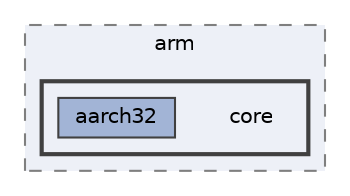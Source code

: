 digraph "build/zephyr/arch/arch/arm/core"
{
 // LATEX_PDF_SIZE
  bgcolor="transparent";
  edge [fontname=Helvetica,fontsize=10,labelfontname=Helvetica,labelfontsize=10];
  node [fontname=Helvetica,fontsize=10,shape=box,height=0.2,width=0.4];
  compound=true
  subgraph clusterdir_2beaf8fc398d98808b884a46a51cc2a9 {
    graph [ bgcolor="#edf0f7", pencolor="grey50", label="arm", fontname=Helvetica,fontsize=10 style="filled,dashed", URL="dir_2beaf8fc398d98808b884a46a51cc2a9.html",tooltip=""]
  subgraph clusterdir_db7a1593d6e6ea537e2ece156d3734de {
    graph [ bgcolor="#edf0f7", pencolor="grey25", label="", fontname=Helvetica,fontsize=10 style="filled,bold", URL="dir_db7a1593d6e6ea537e2ece156d3734de.html",tooltip=""]
    dir_db7a1593d6e6ea537e2ece156d3734de [shape=plaintext, label="core"];
  dir_e31d9e190021ed2cd6a901b872f6d1fb [label="aarch32", fillcolor="#a2b4d6", color="grey25", style="filled", URL="dir_e31d9e190021ed2cd6a901b872f6d1fb.html",tooltip=""];
  }
  }
}
